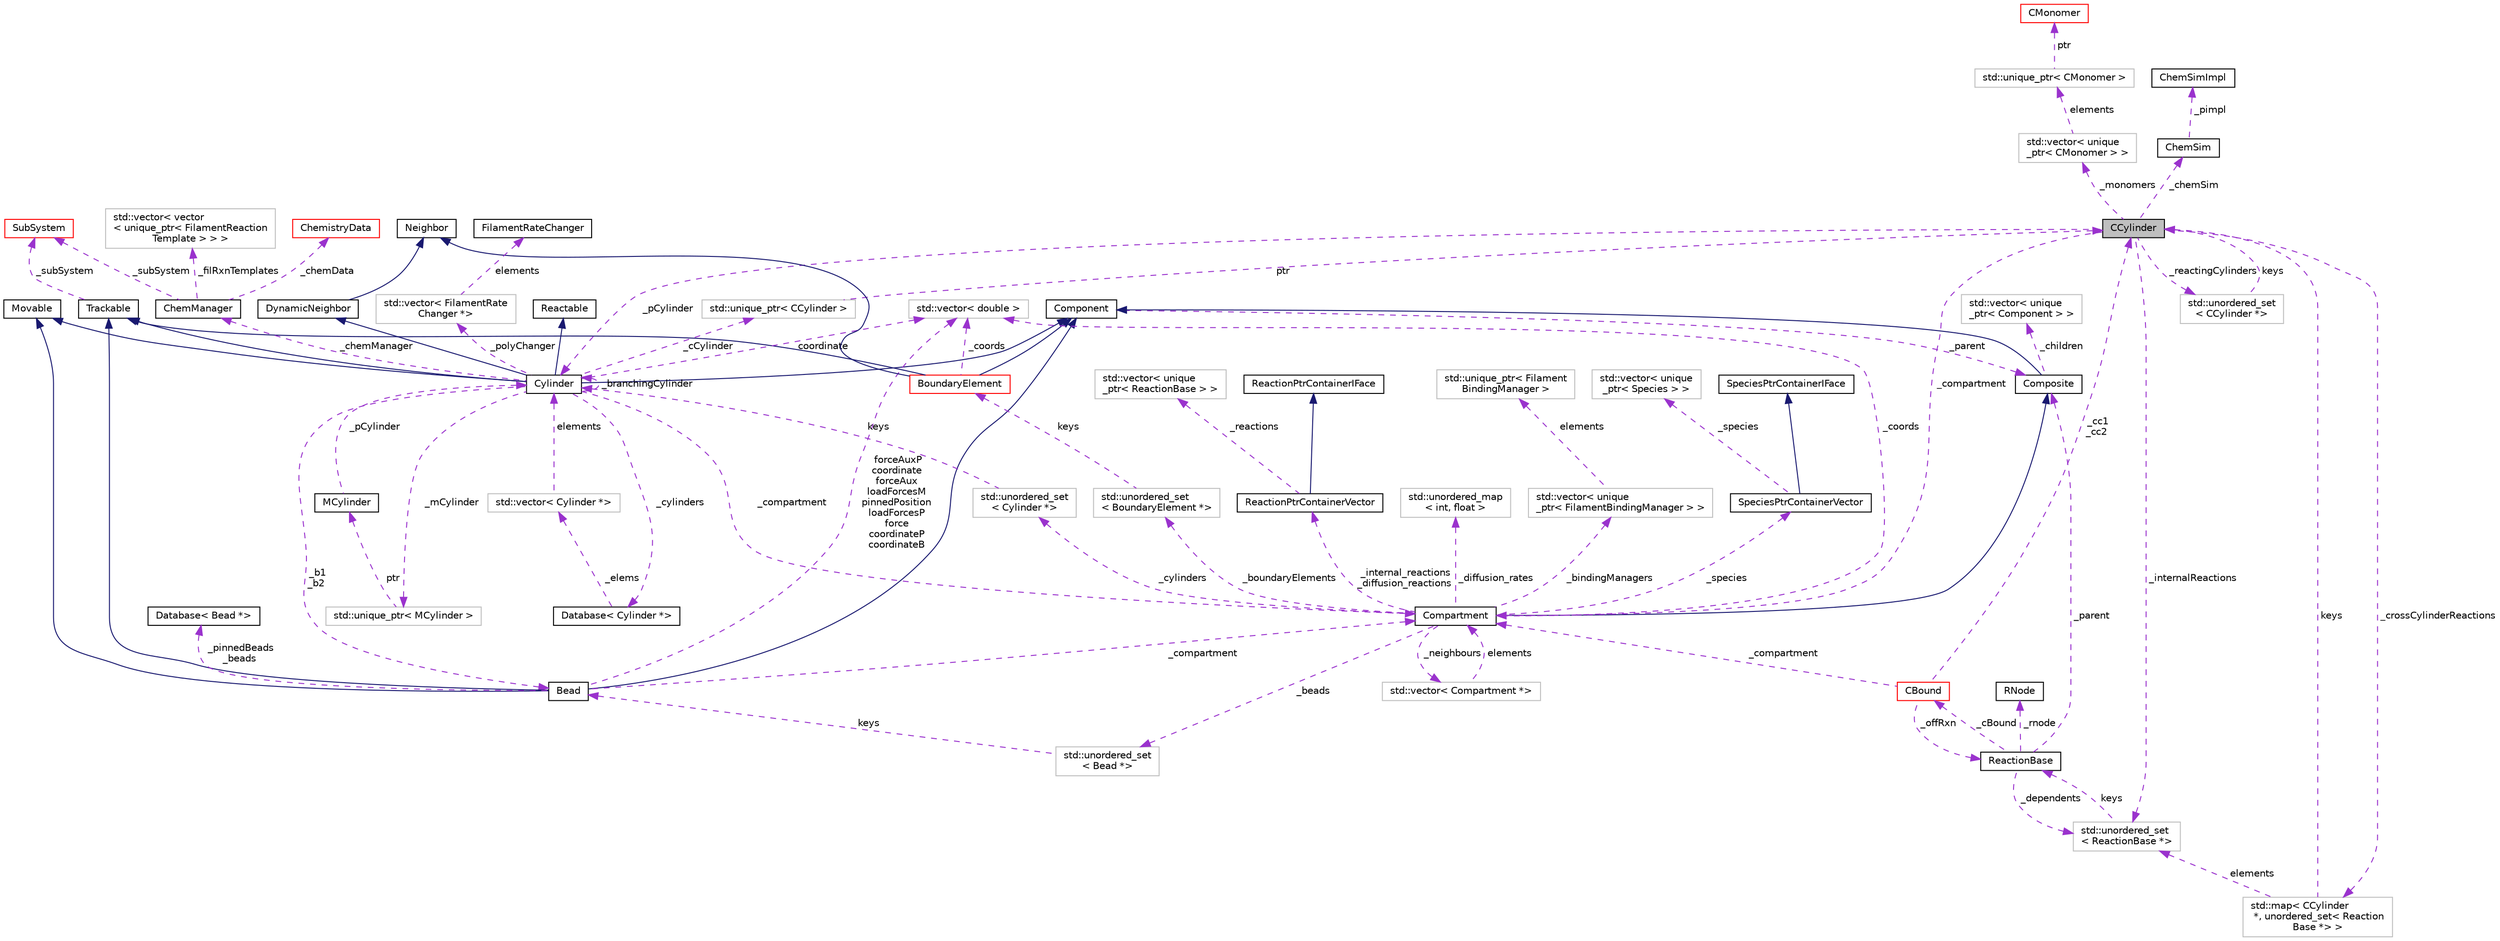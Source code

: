 digraph "CCylinder"
{
 // INTERACTIVE_SVG=YES
  edge [fontname="Helvetica",fontsize="10",labelfontname="Helvetica",labelfontsize="10"];
  node [fontname="Helvetica",fontsize="10",shape=record];
  Node1 [label="CCylinder",height=0.2,width=0.4,color="black", fillcolor="grey75", style="filled", fontcolor="black"];
  Node2 -> Node1 [dir="back",color="darkorchid3",fontsize="10",style="dashed",label=" _crossCylinderReactions" ,fontname="Helvetica"];
  Node2 [label="std::map\< CCylinder\l *, unordered_set\< Reaction\lBase *\> \>",height=0.2,width=0.4,color="grey75", fillcolor="white", style="filled"];
  Node1 -> Node2 [dir="back",color="darkorchid3",fontsize="10",style="dashed",label=" keys" ,fontname="Helvetica"];
  Node3 -> Node2 [dir="back",color="darkorchid3",fontsize="10",style="dashed",label=" elements" ,fontname="Helvetica"];
  Node3 [label="std::unordered_set\l\< ReactionBase *\>",height=0.2,width=0.4,color="grey75", fillcolor="white", style="filled"];
  Node4 -> Node3 [dir="back",color="darkorchid3",fontsize="10",style="dashed",label=" keys" ,fontname="Helvetica"];
  Node4 [label="ReactionBase",height=0.2,width=0.4,color="black", fillcolor="white", style="filled",URL="$classReactionBase.html",tooltip="Represents an abstract interface for simple chemical reactions of the form A + B -> C..."];
  Node5 -> Node4 [dir="back",color="darkorchid3",fontsize="10",style="dashed",label=" _parent" ,fontname="Helvetica"];
  Node5 [label="Composite",height=0.2,width=0.4,color="black", fillcolor="white", style="filled",URL="$classComposite.html",tooltip="The aggregating class for the Composite pattern. "];
  Node6 -> Node5 [dir="back",color="midnightblue",fontsize="10",style="solid",fontname="Helvetica"];
  Node6 [label="Component",height=0.2,width=0.4,color="black", fillcolor="white", style="filled",URL="$classComponent.html",tooltip="The base class for the Composite pattern hieararchy. "];
  Node5 -> Node6 [dir="back",color="darkorchid3",fontsize="10",style="dashed",label=" _parent" ,fontname="Helvetica"];
  Node7 -> Node5 [dir="back",color="darkorchid3",fontsize="10",style="dashed",label=" _children" ,fontname="Helvetica"];
  Node7 [label="std::vector\< unique\l_ptr\< Component \> \>",height=0.2,width=0.4,color="grey75", fillcolor="white", style="filled"];
  Node3 -> Node4 [dir="back",color="darkorchid3",fontsize="10",style="dashed",label=" _dependents" ,fontname="Helvetica"];
  Node9 -> Node4 [dir="back",color="darkorchid3",fontsize="10",style="dashed",label=" _cBound" ,fontname="Helvetica"];
  Node9 [label="CBound",height=0.2,width=0.4,color="red", fillcolor="white", style="filled",URL="$classCBound.html",tooltip="Represents a chemical object that is bound to a Filament. "];
  Node1 -> Node9 [dir="back",color="darkorchid3",fontsize="10",style="dashed",label=" _cc1\n_cc2" ,fontname="Helvetica"];
  Node10 -> Node9 [dir="back",color="darkorchid3",fontsize="10",style="dashed",label=" _compartment" ,fontname="Helvetica"];
  Node10 [label="Compartment",height=0.2,width=0.4,color="black", fillcolor="white", style="filled",URL="$classCompartment.html",tooltip="A container or holding Species and Reactions. "];
  Node5 -> Node10 [dir="back",color="midnightblue",fontsize="10",style="solid",fontname="Helvetica"];
  Node11 -> Node10 [dir="back",color="darkorchid3",fontsize="10",style="dashed",label=" _beads" ,fontname="Helvetica"];
  Node11 [label="std::unordered_set\l\< Bead *\>",height=0.2,width=0.4,color="grey75", fillcolor="white", style="filled"];
  Node12 -> Node11 [dir="back",color="darkorchid3",fontsize="10",style="dashed",label=" keys" ,fontname="Helvetica"];
  Node12 [label="Bead",height=0.2,width=0.4,color="black", fillcolor="white", style="filled",URL="$classBead.html",tooltip="Represents a single coordinate between Cylinders, and holds forces needed for mechanical equilibratio..."];
  Node6 -> Node12 [dir="back",color="midnightblue",fontsize="10",style="solid",fontname="Helvetica"];
  Node13 -> Node12 [dir="back",color="midnightblue",fontsize="10",style="solid",fontname="Helvetica"];
  Node13 [label="Trackable",height=0.2,width=0.4,color="black", fillcolor="white", style="filled",URL="$classTrackable.html",tooltip="An abstract base class for a trackable object in the SubSystem. "];
  Node14 -> Node13 [dir="back",color="darkorchid3",fontsize="10",style="dashed",label=" _subSystem" ,fontname="Helvetica"];
  Node14 [label="SubSystem",height=0.2,width=0.4,color="red", fillcolor="white", style="filled",URL="$classSubSystem.html",tooltip="Manages all Movables and Reactables. "];
  Node16 -> Node12 [dir="back",color="midnightblue",fontsize="10",style="solid",fontname="Helvetica"];
  Node16 [label="Movable",height=0.2,width=0.4,color="black", fillcolor="white", style="filled",URL="$classMovable.html",tooltip="An abstract base class for a movable element in the SubSystem. "];
  Node10 -> Node12 [dir="back",color="darkorchid3",fontsize="10",style="dashed",label=" _compartment" ,fontname="Helvetica"];
  Node42 -> Node12 [dir="back",color="darkorchid3",fontsize="10",style="dashed",label=" _pinnedBeads\n_beads" ,fontname="Helvetica"];
  Node42 [label="Database\< Bead *\>",height=0.2,width=0.4,color="black", fillcolor="white", style="filled",URL="$classDatabase.html"];
  Node28 -> Node12 [dir="back",color="darkorchid3",fontsize="10",style="dashed",label=" forceAuxP\ncoordinate\nforceAux\nloadForcesM\npinnedPosition\nloadForcesP\nforce\ncoordinateP\ncoordinateB" ,fontname="Helvetica"];
  Node28 [label="std::vector\< double \>",height=0.2,width=0.4,color="grey75", fillcolor="white", style="filled"];
  Node43 -> Node10 [dir="back",color="darkorchid3",fontsize="10",style="dashed",label=" _neighbours" ,fontname="Helvetica"];
  Node43 [label="std::vector\< Compartment *\>",height=0.2,width=0.4,color="grey75", fillcolor="white", style="filled"];
  Node10 -> Node43 [dir="back",color="darkorchid3",fontsize="10",style="dashed",label=" elements" ,fontname="Helvetica"];
  Node44 -> Node10 [dir="back",color="darkorchid3",fontsize="10",style="dashed",label=" _cylinders" ,fontname="Helvetica"];
  Node44 [label="std::unordered_set\l\< Cylinder *\>",height=0.2,width=0.4,color="grey75", fillcolor="white", style="filled"];
  Node45 -> Node44 [dir="back",color="darkorchid3",fontsize="10",style="dashed",label=" keys" ,fontname="Helvetica"];
  Node45 [label="Cylinder",height=0.2,width=0.4,color="black", fillcolor="white", style="filled",URL="$classCylinder.html",tooltip="A container to store a MCylinder and CCylinder. "];
  Node6 -> Node45 [dir="back",color="midnightblue",fontsize="10",style="solid",fontname="Helvetica"];
  Node13 -> Node45 [dir="back",color="midnightblue",fontsize="10",style="solid",fontname="Helvetica"];
  Node16 -> Node45 [dir="back",color="midnightblue",fontsize="10",style="solid",fontname="Helvetica"];
  Node18 -> Node45 [dir="back",color="midnightblue",fontsize="10",style="solid",fontname="Helvetica"];
  Node18 [label="Reactable",height=0.2,width=0.4,color="black", fillcolor="white", style="filled",URL="$classReactable.html",tooltip="An abstract base class for a reactable element in the SubSystem. "];
  Node46 -> Node45 [dir="back",color="midnightblue",fontsize="10",style="solid",fontname="Helvetica"];
  Node46 [label="DynamicNeighbor",height=0.2,width=0.4,color="black", fillcolor="white", style="filled",URL="$classDynamicNeighbor.html",tooltip="An abstract base class for any element that can be added or removed from a NeighborList dynamically a..."];
  Node26 -> Node46 [dir="back",color="midnightblue",fontsize="10",style="solid",fontname="Helvetica"];
  Node26 [label="Neighbor",height=0.2,width=0.4,color="black", fillcolor="white", style="filled",URL="$classNeighbor.html",tooltip="An abstract base class for any element that can be added or removed from a NeighborList statically at..."];
  Node45 -> Node45 [dir="back",color="darkorchid3",fontsize="10",style="dashed",label=" _branchingCylinder" ,fontname="Helvetica"];
  Node47 -> Node45 [dir="back",color="darkorchid3",fontsize="10",style="dashed",label=" _polyChanger" ,fontname="Helvetica"];
  Node47 [label="std::vector\< FilamentRate\lChanger *\>",height=0.2,width=0.4,color="grey75", fillcolor="white", style="filled"];
  Node48 -> Node47 [dir="back",color="darkorchid3",fontsize="10",style="dashed",label=" elements" ,fontname="Helvetica"];
  Node48 [label="FilamentRateChanger",height=0.2,width=0.4,color="black", fillcolor="white", style="filled",URL="$classFilamentRateChanger.html",tooltip="Used to change Filament reaction rates based on forces in the network. "];
  Node49 -> Node45 [dir="back",color="darkorchid3",fontsize="10",style="dashed",label=" _cCylinder" ,fontname="Helvetica"];
  Node49 [label="std::unique_ptr\< CCylinder \>",height=0.2,width=0.4,color="grey75", fillcolor="white", style="filled"];
  Node1 -> Node49 [dir="back",color="darkorchid3",fontsize="10",style="dashed",label=" ptr" ,fontname="Helvetica"];
  Node12 -> Node45 [dir="back",color="darkorchid3",fontsize="10",style="dashed",label=" _b1\n_b2" ,fontname="Helvetica"];
  Node50 -> Node45 [dir="back",color="darkorchid3",fontsize="10",style="dashed",label=" _cylinders" ,fontname="Helvetica"];
  Node50 [label="Database\< Cylinder *\>",height=0.2,width=0.4,color="black", fillcolor="white", style="filled",URL="$classDatabase.html"];
  Node51 -> Node50 [dir="back",color="darkorchid3",fontsize="10",style="dashed",label=" _elems" ,fontname="Helvetica"];
  Node51 [label="std::vector\< Cylinder *\>",height=0.2,width=0.4,color="grey75", fillcolor="white", style="filled"];
  Node45 -> Node51 [dir="back",color="darkorchid3",fontsize="10",style="dashed",label=" elements" ,fontname="Helvetica"];
  Node10 -> Node45 [dir="back",color="darkorchid3",fontsize="10",style="dashed",label=" _compartment" ,fontname="Helvetica"];
  Node52 -> Node45 [dir="back",color="darkorchid3",fontsize="10",style="dashed",label=" _chemManager" ,fontname="Helvetica"];
  Node52 [label="ChemManager",height=0.2,width=0.4,color="black", fillcolor="white", style="filled",URL="$classChemManager.html",tooltip="For initailizing chemical reactions based on a specific system. "];
  Node53 -> Node52 [dir="back",color="darkorchid3",fontsize="10",style="dashed",label=" _filRxnTemplates" ,fontname="Helvetica"];
  Node53 [label="std::vector\< vector\l\< unique_ptr\< FilamentReaction\lTemplate \> \> \>",height=0.2,width=0.4,color="grey75", fillcolor="white", style="filled"];
  Node54 -> Node52 [dir="back",color="darkorchid3",fontsize="10",style="dashed",label=" _chemData" ,fontname="Helvetica"];
  Node54 [label="ChemistryData",height=0.2,width=0.4,color="red", fillcolor="white", style="filled",URL="$structChemistryData.html",tooltip="Struct to hold Species and Reaction information. "];
  Node14 -> Node52 [dir="back",color="darkorchid3",fontsize="10",style="dashed",label=" _subSystem" ,fontname="Helvetica"];
  Node66 -> Node45 [dir="back",color="darkorchid3",fontsize="10",style="dashed",label=" _mCylinder" ,fontname="Helvetica"];
  Node66 [label="std::unique_ptr\< MCylinder \>",height=0.2,width=0.4,color="grey75", fillcolor="white", style="filled"];
  Node67 -> Node66 [dir="back",color="darkorchid3",fontsize="10",style="dashed",label=" ptr" ,fontname="Helvetica"];
  Node67 [label="MCylinder",height=0.2,width=0.4,color="black", fillcolor="white", style="filled",URL="$classMCylinder.html",tooltip="Used to hold mechanical properties of a Cylinder. "];
  Node45 -> Node67 [dir="back",color="darkorchid3",fontsize="10",style="dashed",label=" _pCylinder" ,fontname="Helvetica"];
  Node28 -> Node45 [dir="back",color="darkorchid3",fontsize="10",style="dashed",label=" coordinate" ,fontname="Helvetica"];
  Node68 -> Node10 [dir="back",color="darkorchid3",fontsize="10",style="dashed",label=" _boundaryElements" ,fontname="Helvetica"];
  Node68 [label="std::unordered_set\l\< BoundaryElement *\>",height=0.2,width=0.4,color="grey75", fillcolor="white", style="filled"];
  Node25 -> Node68 [dir="back",color="darkorchid3",fontsize="10",style="dashed",label=" keys" ,fontname="Helvetica"];
  Node25 [label="BoundaryElement",height=0.2,width=0.4,color="red", fillcolor="white", style="filled",URL="$classBoundaryElement.html",tooltip="Represents an element of a BoundarySurface. "];
  Node6 -> Node25 [dir="back",color="midnightblue",fontsize="10",style="solid",fontname="Helvetica"];
  Node13 -> Node25 [dir="back",color="midnightblue",fontsize="10",style="solid",fontname="Helvetica"];
  Node26 -> Node25 [dir="back",color="midnightblue",fontsize="10",style="solid",fontname="Helvetica"];
  Node28 -> Node25 [dir="back",color="darkorchid3",fontsize="10",style="dashed",label=" _coords" ,fontname="Helvetica"];
  Node30 -> Node10 [dir="back",color="darkorchid3",fontsize="10",style="dashed",label=" _internal_reactions\n_diffusion_reactions" ,fontname="Helvetica"];
  Node30 [label="ReactionPtrContainerVector",height=0.2,width=0.4,color="black", fillcolor="white", style="filled",URL="$classReactionPtrContainerVector.html",tooltip="A concrete class implementing the ReactionPtrContainerIFace, using vector<unique_ptr<ReactionBase>> a..."];
  Node31 -> Node30 [dir="back",color="midnightblue",fontsize="10",style="solid",fontname="Helvetica"];
  Node31 [label="ReactionPtrContainerIFace",height=0.2,width=0.4,color="black", fillcolor="white", style="filled",URL="$classReactionPtrContainerIFace.html",tooltip="An abstract interface for a container of pointers to reaction objects. "];
  Node32 -> Node30 [dir="back",color="darkorchid3",fontsize="10",style="dashed",label=" _reactions" ,fontname="Helvetica"];
  Node32 [label="std::vector\< unique\l_ptr\< ReactionBase \> \>",height=0.2,width=0.4,color="grey75", fillcolor="white", style="filled"];
  Node69 -> Node10 [dir="back",color="darkorchid3",fontsize="10",style="dashed",label=" _diffusion_rates" ,fontname="Helvetica"];
  Node69 [label="std::unordered_map\l\< int, float \>",height=0.2,width=0.4,color="grey75", fillcolor="white", style="filled"];
  Node28 -> Node10 [dir="back",color="darkorchid3",fontsize="10",style="dashed",label=" _coords" ,fontname="Helvetica"];
  Node70 -> Node10 [dir="back",color="darkorchid3",fontsize="10",style="dashed",label=" _bindingManagers" ,fontname="Helvetica"];
  Node70 [label="std::vector\< unique\l_ptr\< FilamentBindingManager \> \>",height=0.2,width=0.4,color="grey75", fillcolor="white", style="filled"];
  Node71 -> Node70 [dir="back",color="darkorchid3",fontsize="10",style="dashed",label=" elements" ,fontname="Helvetica"];
  Node71 [label="std::unique_ptr\< Filament\lBindingManager \>",height=0.2,width=0.4,color="grey75", fillcolor="white", style="filled"];
  Node34 -> Node10 [dir="back",color="darkorchid3",fontsize="10",style="dashed",label=" _species" ,fontname="Helvetica"];
  Node34 [label="SpeciesPtrContainerVector",height=0.2,width=0.4,color="black", fillcolor="white", style="filled",URL="$classSpeciesPtrContainerVector.html",tooltip="A concrete class implementing the SpeciesPtrContainerIFace, using vector<unique_ptr<Species>> as the ..."];
  Node35 -> Node34 [dir="back",color="midnightblue",fontsize="10",style="solid",fontname="Helvetica"];
  Node35 [label="SpeciesPtrContainerIFace",height=0.2,width=0.4,color="black", fillcolor="white", style="filled",URL="$classSpeciesPtrContainerIFace.html",tooltip="An abstract interface for a container of pointers to Species objects. "];
  Node36 -> Node34 [dir="back",color="darkorchid3",fontsize="10",style="dashed",label=" _species" ,fontname="Helvetica"];
  Node36 [label="std::vector\< unique\l_ptr\< Species \> \>",height=0.2,width=0.4,color="grey75", fillcolor="white", style="filled"];
  Node4 -> Node9 [dir="back",color="darkorchid3",fontsize="10",style="dashed",label=" _offRxn" ,fontname="Helvetica"];
  Node74 -> Node4 [dir="back",color="darkorchid3",fontsize="10",style="dashed",label=" _rnode" ,fontname="Helvetica"];
  Node74 [label="RNode",height=0.2,width=0.4,color="black", fillcolor="white", style="filled",URL="$classRNode.html",tooltip="This is an abstract base class for classes that need to be associated with the given Reaction object..."];
  Node75 -> Node1 [dir="back",color="darkorchid3",fontsize="10",style="dashed",label=" _monomers" ,fontname="Helvetica"];
  Node75 [label="std::vector\< unique\l_ptr\< CMonomer \> \>",height=0.2,width=0.4,color="grey75", fillcolor="white", style="filled"];
  Node76 -> Node75 [dir="back",color="darkorchid3",fontsize="10",style="dashed",label=" elements" ,fontname="Helvetica"];
  Node76 [label="std::unique_ptr\< CMonomer \>",height=0.2,width=0.4,color="grey75", fillcolor="white", style="filled"];
  Node77 -> Node76 [dir="back",color="darkorchid3",fontsize="10",style="dashed",label=" ptr" ,fontname="Helvetica"];
  Node77 [label="CMonomer",height=0.2,width=0.4,color="red", fillcolor="white", style="filled",URL="$classCMonomer.html",tooltip="Represents a container for all Species that could be contained in a particular filament element at a ..."];
  Node45 -> Node1 [dir="back",color="darkorchid3",fontsize="10",style="dashed",label=" _pCylinder" ,fontname="Helvetica"];
  Node81 -> Node1 [dir="back",color="darkorchid3",fontsize="10",style="dashed",label=" _reactingCylinders" ,fontname="Helvetica"];
  Node81 [label="std::unordered_set\l\< CCylinder *\>",height=0.2,width=0.4,color="grey75", fillcolor="white", style="filled"];
  Node1 -> Node81 [dir="back",color="darkorchid3",fontsize="10",style="dashed",label=" keys" ,fontname="Helvetica"];
  Node10 -> Node1 [dir="back",color="darkorchid3",fontsize="10",style="dashed",label=" _compartment" ,fontname="Helvetica"];
  Node3 -> Node1 [dir="back",color="darkorchid3",fontsize="10",style="dashed",label=" _internalReactions" ,fontname="Helvetica"];
  Node82 -> Node1 [dir="back",color="darkorchid3",fontsize="10",style="dashed",label=" _chemSim" ,fontname="Helvetica"];
  Node82 [label="ChemSim",height=0.2,width=0.4,color="black", fillcolor="white", style="filled",URL="$classChemSim.html",tooltip="Used to manage running a network of chemical reactions. "];
  Node83 -> Node82 [dir="back",color="darkorchid3",fontsize="10",style="dashed",label=" _pimpl" ,fontname="Helvetica"];
  Node83 [label="ChemSimImpl",height=0.2,width=0.4,color="black", fillcolor="white", style="filled",URL="$classChemSimImpl.html",tooltip="An abstract base class for algorithms that run stochastic chemical kinetics. "];
}
